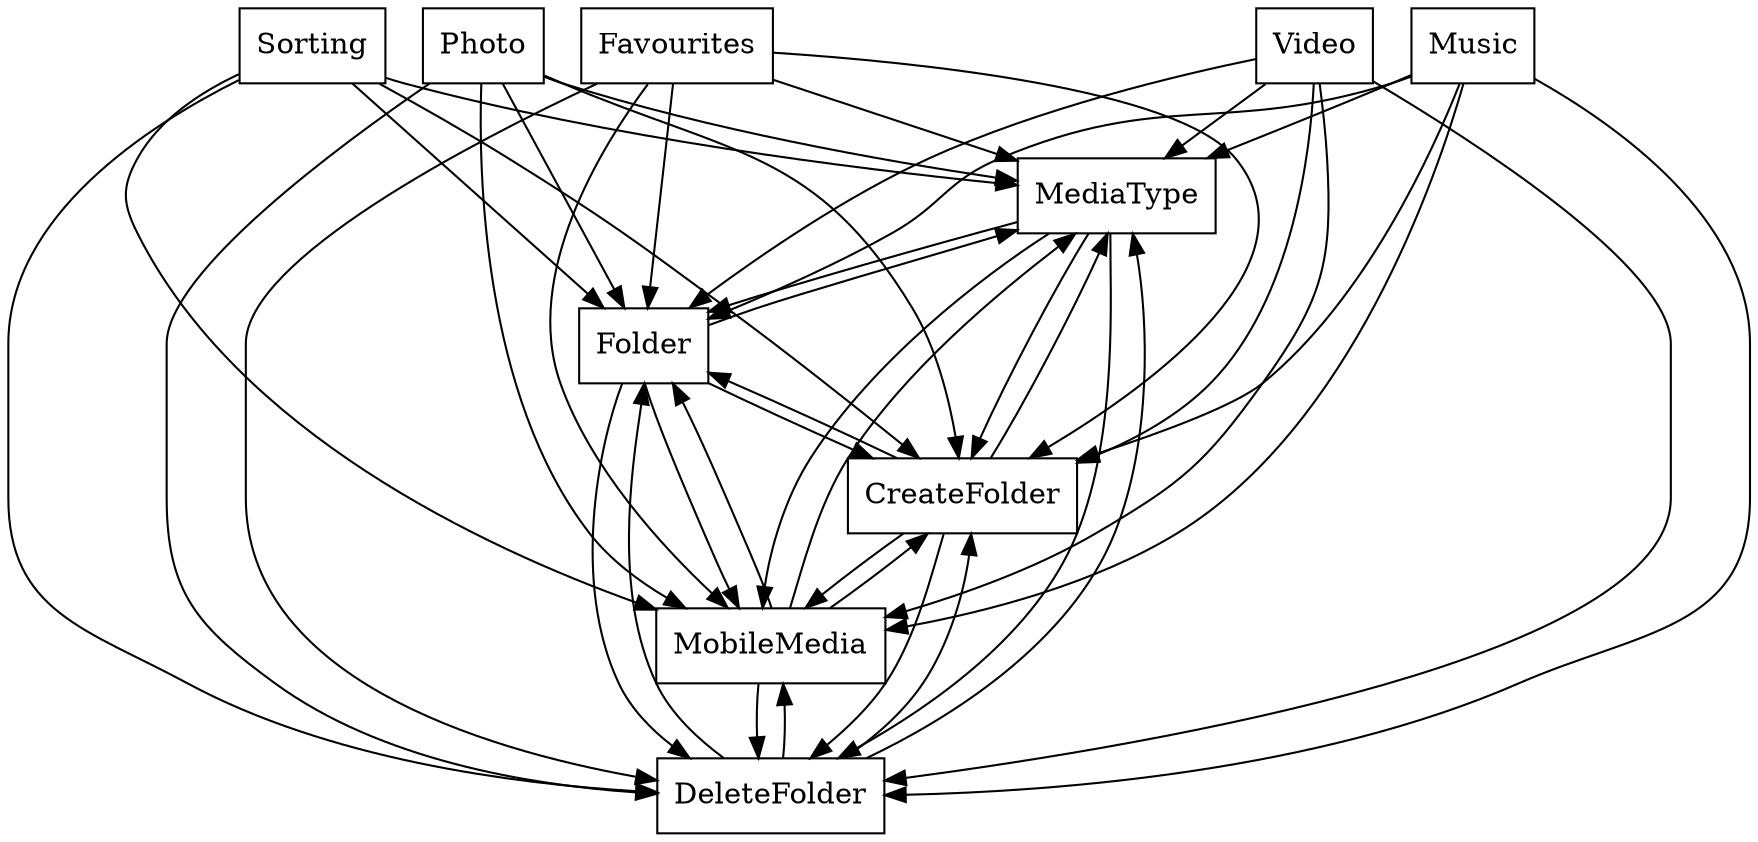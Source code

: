 digraph{
graph [rankdir=TB];
node [shape=box];
edge [arrowhead=normal];
0[label="Favourites",]
1[label="MediaType",]
2[label="Sorting",]
3[label="Folder",]
4[label="DeleteFolder",]
5[label="MobileMedia",]
6[label="CreateFolder",]
7[label="Music",]
8[label="Photo",]
9[label="Video",]
0->1[label="",]
0->3[label="",]
0->4[label="",]
0->5[label="",]
0->6[label="",]
1->3[label="",]
1->4[label="",]
1->5[label="",]
1->6[label="",]
2->1[label="",]
2->3[label="",]
2->4[label="",]
2->5[label="",]
2->6[label="",]
3->1[label="",]
3->4[label="",]
3->5[label="",]
3->6[label="",]
4->1[label="",]
4->3[label="",]
4->5[label="",]
4->6[label="",]
5->1[label="",]
5->3[label="",]
5->4[label="",]
5->6[label="",]
6->1[label="",]
6->3[label="",]
6->4[label="",]
6->5[label="",]
7->1[label="",]
7->3[label="",]
7->4[label="",]
7->5[label="",]
7->6[label="",]
8->1[label="",]
8->3[label="",]
8->4[label="",]
8->5[label="",]
8->6[label="",]
9->1[label="",]
9->3[label="",]
9->4[label="",]
9->5[label="",]
9->6[label="",]
}
